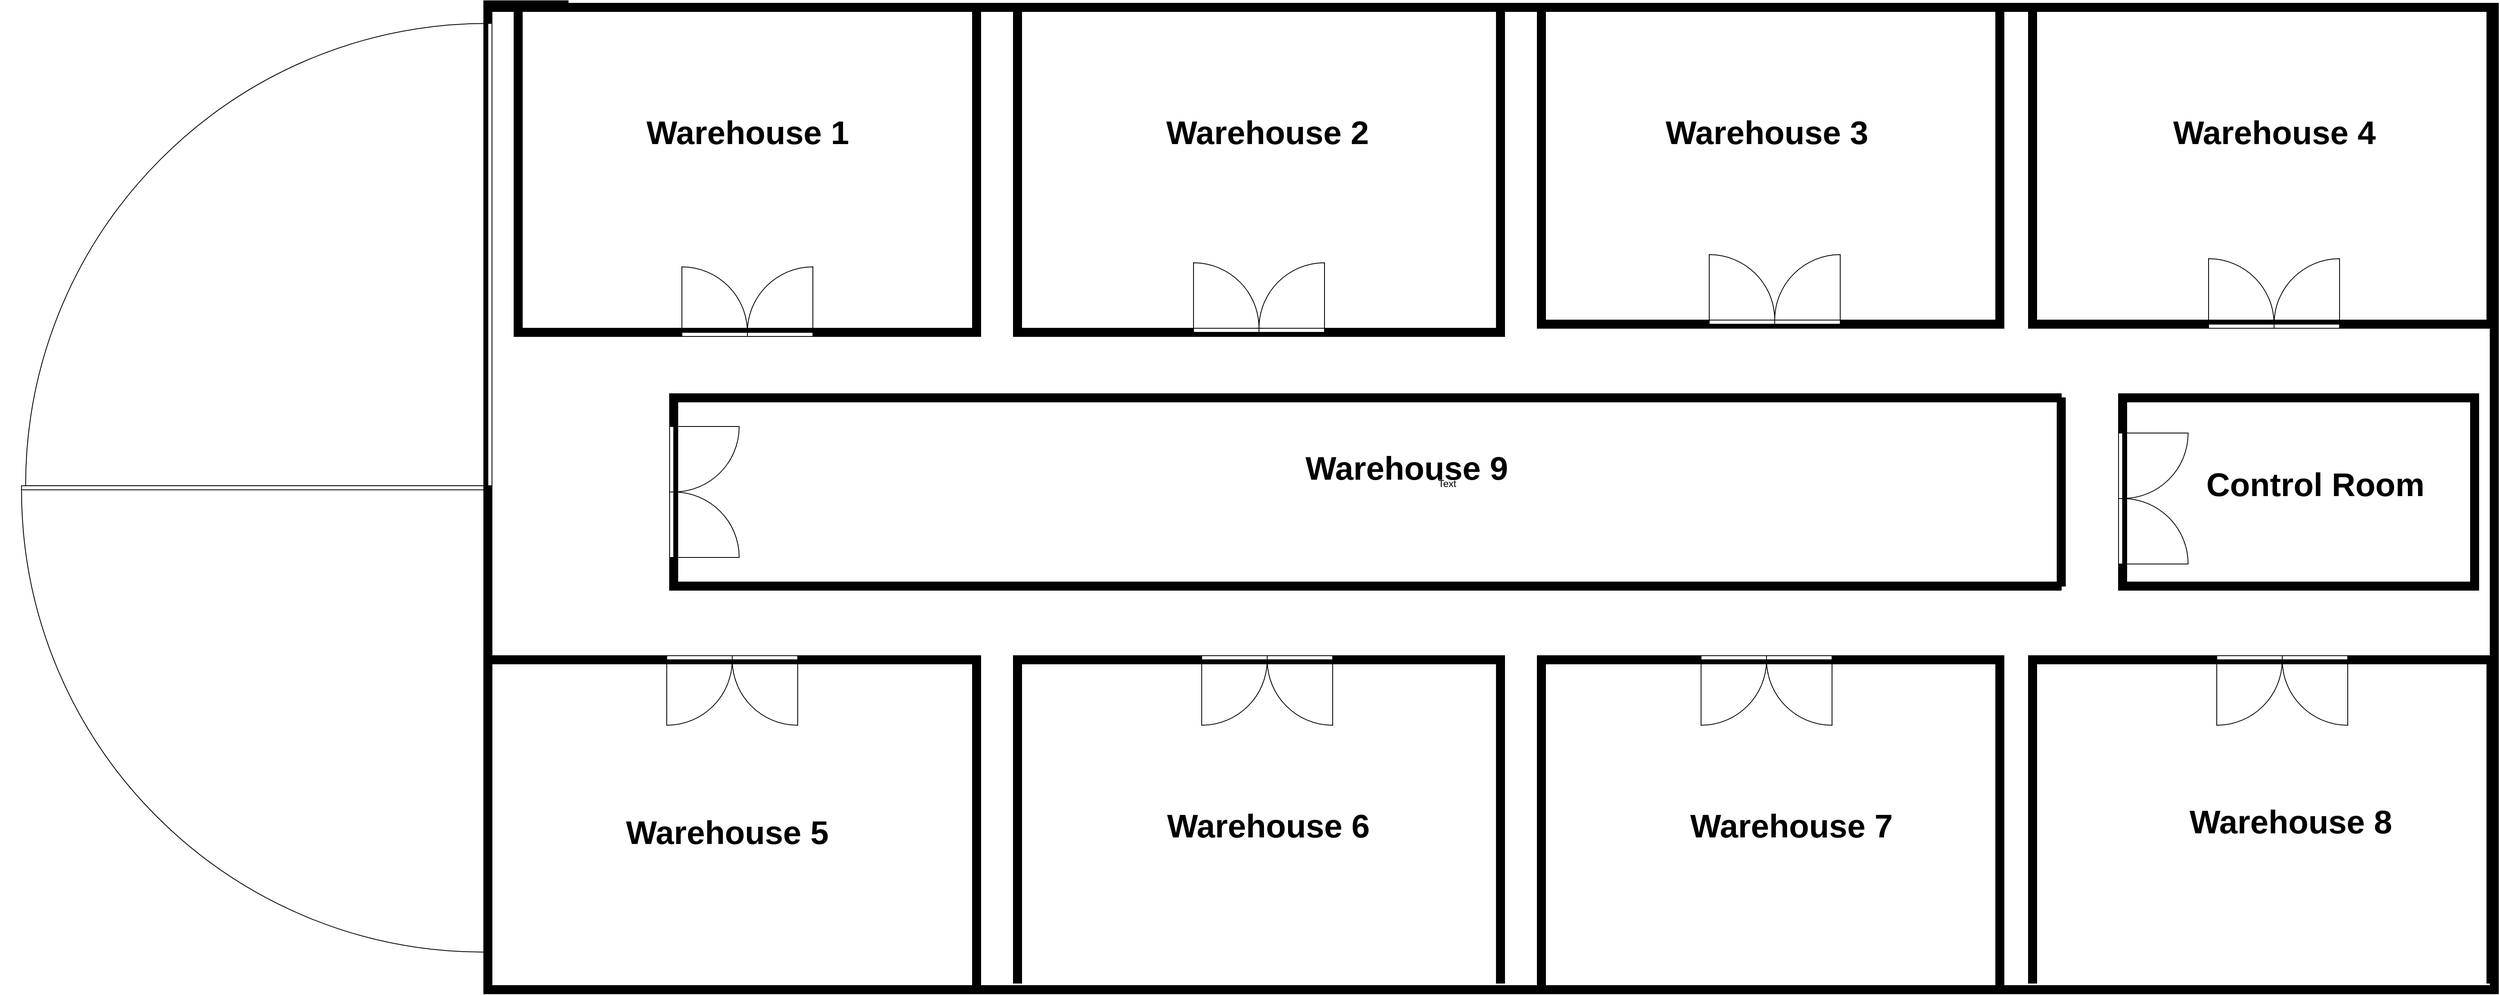 <mxfile version="14.5.4" type="github">
  <diagram name="Page-1" id="38b20595-45e3-9b7f-d5ca-b57f44c5b66d">
    <mxGraphModel dx="3800" dy="1612" grid="1" gridSize="10" guides="1" tooltips="1" connect="1" arrows="1" fold="1" page="1" pageScale="1" pageWidth="1100" pageHeight="850" background="#ffffff" math="0" shadow="0">
      <root>
        <mxCell id="0" />
        <mxCell id="1" parent="0" />
        <mxCell id="48ef80bc37b76060-127" value="" style="verticalLabelPosition=bottom;html=1;verticalAlign=top;align=center;strokeWidth=1;shape=mxgraph.floorplan.wallCorner;fillColor=#000000;rounded=0;shadow=0;comic=0;fontFamily=Verdana;fontSize=12;" parent="1" vertex="1">
          <mxGeometry x="393" y="240" width="103" height="557" as="geometry" />
        </mxCell>
        <mxCell id="48ef80bc37b76060-128" value="" style="verticalLabelPosition=bottom;html=1;verticalAlign=top;align=center;strokeWidth=1;shape=mxgraph.floorplan.wallU;fillColor=#000000;rounded=0;shadow=0;comic=0;fontFamily=Verdana;fontSize=12;rotation=90;" parent="1" vertex="1">
          <mxGeometry x="1021" y="-380" width="1210" height="2456" as="geometry" />
        </mxCell>
        <mxCell id="48ef80bc37b76060-156" value="" style="verticalLabelPosition=bottom;html=1;verticalAlign=top;align=center;strokeWidth=1;shape=mxgraph.floorplan.wall;fillColor=#000000;direction=south;rounded=0;shadow=0;comic=0;fontFamily=Verdana;fontSize=12;" parent="1" vertex="1">
          <mxGeometry x="393" y="789" width="10" height="664" as="geometry" />
        </mxCell>
        <mxCell id="jp2jZMtCgZHAsF0I3UOK-2" value="" style="verticalLabelPosition=bottom;html=1;verticalAlign=top;align=center;shape=mxgraph.floorplan.doorRight;aspect=fixed;direction=south;" vertex="1" parent="1">
          <mxGeometry x="-197.005" y="267.645" width="600" height="564.71" as="geometry" />
        </mxCell>
        <mxCell id="jp2jZMtCgZHAsF0I3UOK-3" value="" style="verticalLabelPosition=bottom;html=1;verticalAlign=top;align=center;shape=mxgraph.floorplan.doorRight;aspect=fixed;direction=east;" vertex="1" parent="1">
          <mxGeometry x="-171.715" y="832.355" width="564.71" height="600" as="geometry" />
        </mxCell>
        <mxCell id="jp2jZMtCgZHAsF0I3UOK-4" value="" style="verticalLabelPosition=bottom;html=1;verticalAlign=top;align=center;shape=mxgraph.floorplan.wallU;fillColor=#000000;" vertex="1" parent="1">
          <mxGeometry x="392.99" y="1040" width="607.01" height="413" as="geometry" />
        </mxCell>
        <mxCell id="jp2jZMtCgZHAsF0I3UOK-6" value="" style="verticalLabelPosition=bottom;html=1;verticalAlign=top;align=center;shape=mxgraph.floorplan.wallU;fillColor=#000000;" vertex="1" parent="1">
          <mxGeometry x="1040" y="1040" width="600" height="400" as="geometry" />
        </mxCell>
        <mxCell id="jp2jZMtCgZHAsF0I3UOK-7" value="" style="verticalLabelPosition=bottom;html=1;verticalAlign=top;align=center;shape=mxgraph.floorplan.wallU;fillColor=#000000;" vertex="1" parent="1">
          <mxGeometry x="1680" y="1040" width="570" height="404.18" as="geometry" />
        </mxCell>
        <mxCell id="jp2jZMtCgZHAsF0I3UOK-8" value="" style="verticalLabelPosition=bottom;html=1;verticalAlign=top;align=center;shape=mxgraph.floorplan.wallU;fillColor=#000000;" vertex="1" parent="1">
          <mxGeometry x="2280" y="1040" width="570" height="400" as="geometry" />
        </mxCell>
        <mxCell id="jp2jZMtCgZHAsF0I3UOK-9" value="" style="verticalLabelPosition=bottom;html=1;verticalAlign=top;align=center;shape=mxgraph.floorplan.wallU;fillColor=#000000;direction=west;" vertex="1" parent="1">
          <mxGeometry x="2280" y="250" width="570" height="390" as="geometry" />
        </mxCell>
        <mxCell id="jp2jZMtCgZHAsF0I3UOK-10" value="" style="verticalLabelPosition=bottom;html=1;verticalAlign=top;align=center;shape=mxgraph.floorplan.wallU;fillColor=#000000;direction=west;" vertex="1" parent="1">
          <mxGeometry x="1680" y="250" width="570" height="390" as="geometry" />
        </mxCell>
        <mxCell id="jp2jZMtCgZHAsF0I3UOK-11" value="" style="verticalLabelPosition=bottom;html=1;verticalAlign=top;align=center;shape=mxgraph.floorplan.wallU;fillColor=#000000;direction=west;" vertex="1" parent="1">
          <mxGeometry x="1040" y="250" width="600" height="400" as="geometry" />
        </mxCell>
        <mxCell id="jp2jZMtCgZHAsF0I3UOK-12" value="" style="verticalLabelPosition=bottom;html=1;verticalAlign=top;align=center;shape=mxgraph.floorplan.wallU;fillColor=#000000;direction=west;" vertex="1" parent="1">
          <mxGeometry x="430" y="250" width="570" height="400" as="geometry" />
        </mxCell>
        <mxCell id="jp2jZMtCgZHAsF0I3UOK-13" value="" style="verticalLabelPosition=bottom;html=1;verticalAlign=top;align=center;shape=mxgraph.floorplan.wallU;fillColor=#000000;direction=north;" vertex="1" parent="1">
          <mxGeometry x="620" y="720" width="1700" height="240" as="geometry" />
        </mxCell>
        <mxCell id="jp2jZMtCgZHAsF0I3UOK-18" value="" style="verticalLabelPosition=bottom;html=1;verticalAlign=top;align=center;shape=mxgraph.floorplan.doorDouble;aspect=fixed;direction=west;" vertex="1" parent="1">
          <mxGeometry x="1260" y="560" width="160" height="85" as="geometry" />
        </mxCell>
        <mxCell id="jp2jZMtCgZHAsF0I3UOK-19" value="" style="verticalLabelPosition=bottom;html=1;verticalAlign=top;align=center;shape=mxgraph.floorplan.wall;fillColor=#000000;direction=south;" vertex="1" parent="1">
          <mxGeometry x="2060" y="725" width="520" height="230" as="geometry" />
        </mxCell>
        <mxCell id="jp2jZMtCgZHAsF0I3UOK-20" value="" style="verticalLabelPosition=bottom;html=1;verticalAlign=top;align=center;shape=mxgraph.floorplan.room;fillColor=#000000;" vertex="1" parent="1">
          <mxGeometry x="2390" y="720" width="440" height="240" as="geometry" />
        </mxCell>
        <mxCell id="jp2jZMtCgZHAsF0I3UOK-22" value="" style="verticalLabelPosition=bottom;html=1;verticalAlign=top;align=center;shape=mxgraph.floorplan.doorDouble;aspect=fixed;direction=west;" vertex="1" parent="1">
          <mxGeometry x="1890" y="550" width="160" height="85" as="geometry" />
        </mxCell>
        <mxCell id="jp2jZMtCgZHAsF0I3UOK-23" value="" style="verticalLabelPosition=bottom;html=1;verticalAlign=top;align=center;shape=mxgraph.floorplan.doorDouble;aspect=fixed;direction=west;" vertex="1" parent="1">
          <mxGeometry x="2500" y="555" width="160" height="85" as="geometry" />
        </mxCell>
        <mxCell id="jp2jZMtCgZHAsF0I3UOK-24" value="" style="verticalLabelPosition=bottom;html=1;verticalAlign=top;align=center;shape=mxgraph.floorplan.doorDouble;aspect=fixed;direction=west;" vertex="1" parent="1">
          <mxGeometry x="635" y="565" width="160" height="85" as="geometry" />
        </mxCell>
        <mxCell id="jp2jZMtCgZHAsF0I3UOK-25" value="" style="verticalLabelPosition=bottom;html=1;verticalAlign=top;align=center;shape=mxgraph.floorplan.doorDouble;aspect=fixed;direction=east;" vertex="1" parent="1">
          <mxGeometry x="1270" y="1040" width="160" height="85" as="geometry" />
        </mxCell>
        <mxCell id="jp2jZMtCgZHAsF0I3UOK-26" value="" style="verticalLabelPosition=bottom;html=1;verticalAlign=top;align=center;shape=mxgraph.floorplan.doorDouble;aspect=fixed;direction=east;" vertex="1" parent="1">
          <mxGeometry x="616.49" y="1040" width="160" height="85" as="geometry" />
        </mxCell>
        <mxCell id="jp2jZMtCgZHAsF0I3UOK-27" value="" style="verticalLabelPosition=bottom;html=1;verticalAlign=top;align=center;shape=mxgraph.floorplan.doorDouble;aspect=fixed;direction=east;" vertex="1" parent="1">
          <mxGeometry x="1880" y="1040" width="160" height="85" as="geometry" />
        </mxCell>
        <mxCell id="jp2jZMtCgZHAsF0I3UOK-28" value="" style="verticalLabelPosition=bottom;html=1;verticalAlign=top;align=center;shape=mxgraph.floorplan.doorDouble;aspect=fixed;direction=east;" vertex="1" parent="1">
          <mxGeometry x="2510" y="1040" width="160" height="85" as="geometry" />
        </mxCell>
        <mxCell id="jp2jZMtCgZHAsF0I3UOK-29" value="" style="verticalLabelPosition=bottom;html=1;verticalAlign=top;align=center;shape=mxgraph.floorplan.doorDouble;aspect=fixed;direction=north;" vertex="1" parent="1">
          <mxGeometry x="620" y="760" width="85" height="160" as="geometry" />
        </mxCell>
        <mxCell id="jp2jZMtCgZHAsF0I3UOK-30" value="Text" style="text;html=1;strokeColor=none;fillColor=none;align=center;verticalAlign=middle;whiteSpace=wrap;rounded=0;" vertex="1" parent="1">
          <mxGeometry x="1550" y="820" width="40" height="20" as="geometry" />
        </mxCell>
        <mxCell id="jp2jZMtCgZHAsF0I3UOK-37" value="Warehouse 9" style="text;strokeColor=none;fillColor=none;html=1;fontSize=40;fontStyle=1;verticalAlign=middle;align=center;" vertex="1" parent="1">
          <mxGeometry x="1450" y="790" width="140" height="40" as="geometry" />
        </mxCell>
        <mxCell id="jp2jZMtCgZHAsF0I3UOK-38" value="Warehouse 1" style="text;strokeColor=none;fillColor=none;html=1;fontSize=40;fontStyle=1;verticalAlign=middle;align=center;" vertex="1" parent="1">
          <mxGeometry x="645" y="380" width="140" height="40" as="geometry" />
        </mxCell>
        <mxCell id="jp2jZMtCgZHAsF0I3UOK-39" value="Warehouse 2" style="text;strokeColor=none;fillColor=none;html=1;fontSize=40;fontStyle=1;verticalAlign=middle;align=center;" vertex="1" parent="1">
          <mxGeometry x="1280" y="380" width="140" height="40" as="geometry" />
        </mxCell>
        <mxCell id="jp2jZMtCgZHAsF0I3UOK-40" value="Warehouse 3" style="text;strokeColor=none;fillColor=none;html=1;fontSize=40;fontStyle=1;verticalAlign=middle;align=center;" vertex="1" parent="1">
          <mxGeometry x="1890" y="380" width="140" height="40" as="geometry" />
        </mxCell>
        <mxCell id="jp2jZMtCgZHAsF0I3UOK-41" value="Warehouse 4" style="text;strokeColor=none;fillColor=none;html=1;fontSize=40;fontStyle=1;verticalAlign=middle;align=center;" vertex="1" parent="1">
          <mxGeometry x="2510" y="380" width="140" height="40" as="geometry" />
        </mxCell>
        <mxCell id="jp2jZMtCgZHAsF0I3UOK-42" value="Warehouse 5" style="text;strokeColor=none;fillColor=none;html=1;fontSize=40;fontStyle=1;verticalAlign=middle;align=center;" vertex="1" parent="1">
          <mxGeometry x="620" y="1235" width="140" height="40" as="geometry" />
        </mxCell>
        <mxCell id="jp2jZMtCgZHAsF0I3UOK-43" value="Warehouse 6" style="text;strokeColor=none;fillColor=none;html=1;fontSize=40;fontStyle=1;verticalAlign=middle;align=center;" vertex="1" parent="1">
          <mxGeometry x="1281" y="1226.5" width="140" height="40" as="geometry" />
        </mxCell>
        <mxCell id="jp2jZMtCgZHAsF0I3UOK-44" value="Warehouse 7" style="text;strokeColor=none;fillColor=none;html=1;fontSize=40;fontStyle=1;verticalAlign=middle;align=center;" vertex="1" parent="1">
          <mxGeometry x="1920" y="1226.5" width="140" height="40" as="geometry" />
        </mxCell>
        <mxCell id="jp2jZMtCgZHAsF0I3UOK-45" value="Warehouse 8" style="text;strokeColor=none;fillColor=none;html=1;fontSize=40;fontStyle=1;verticalAlign=middle;align=center;" vertex="1" parent="1">
          <mxGeometry x="2530" y="1222.09" width="140" height="40" as="geometry" />
        </mxCell>
        <mxCell id="jp2jZMtCgZHAsF0I3UOK-46" value="Control Room" style="text;strokeColor=none;fillColor=none;html=1;fontSize=40;fontStyle=1;verticalAlign=middle;align=center;" vertex="1" parent="1">
          <mxGeometry x="2560" y="810" width="140" height="40" as="geometry" />
        </mxCell>
        <mxCell id="jp2jZMtCgZHAsF0I3UOK-47" value="" style="verticalLabelPosition=bottom;html=1;verticalAlign=top;align=center;shape=mxgraph.floorplan.doorDouble;aspect=fixed;direction=north;" vertex="1" parent="1">
          <mxGeometry x="2390" y="768" width="85" height="160" as="geometry" />
        </mxCell>
      </root>
    </mxGraphModel>
  </diagram>
</mxfile>
